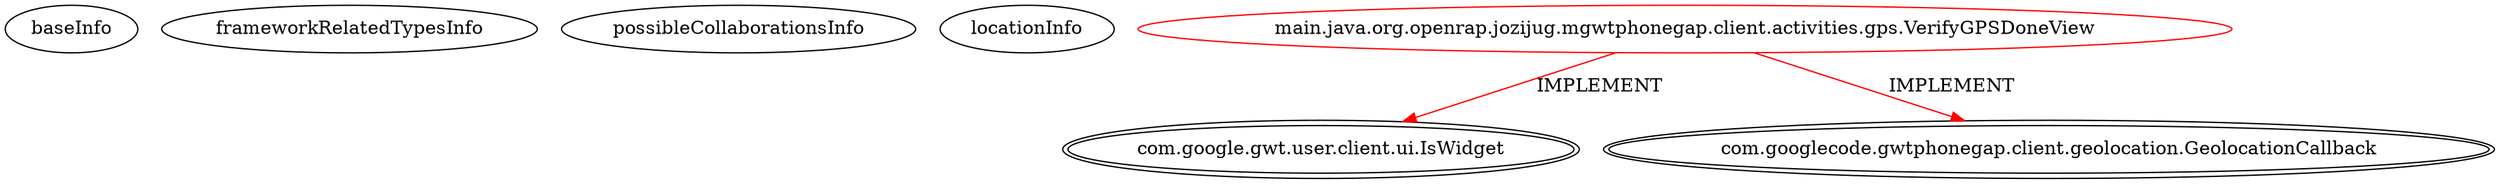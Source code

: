 digraph {
baseInfo[graphId=4400,category="extension_graph",isAnonymous=false,possibleRelation=false]
frameworkRelatedTypesInfo[0="com.google.gwt.user.client.ui.IsWidget",1="com.googlecode.gwtphonegap.client.geolocation.GeolocationCallback"]
possibleCollaborationsInfo[]
locationInfo[projectName="rjdkolb-jozijug_phonegapdemo",filePath="/rjdkolb-jozijug_phonegapdemo/jozijug_phonegapdemo-master/src/main/java/org/openrap/jozijug/mgwtphonegap/client/activities/gps/VerifyGPSDoneView.java",contextSignature="VerifyGPSDoneView",graphId="4400"]
0[label="main.java.org.openrap.jozijug.mgwtphonegap.client.activities.gps.VerifyGPSDoneView",vertexType="ROOT_CLIENT_CLASS_DECLARATION",isFrameworkType=false,color=red]
1[label="com.google.gwt.user.client.ui.IsWidget",vertexType="FRAMEWORK_INTERFACE_TYPE",isFrameworkType=true,peripheries=2]
2[label="com.googlecode.gwtphonegap.client.geolocation.GeolocationCallback",vertexType="FRAMEWORK_INTERFACE_TYPE",isFrameworkType=true,peripheries=2]
0->1[label="IMPLEMENT",color=red]
0->2[label="IMPLEMENT",color=red]
}
